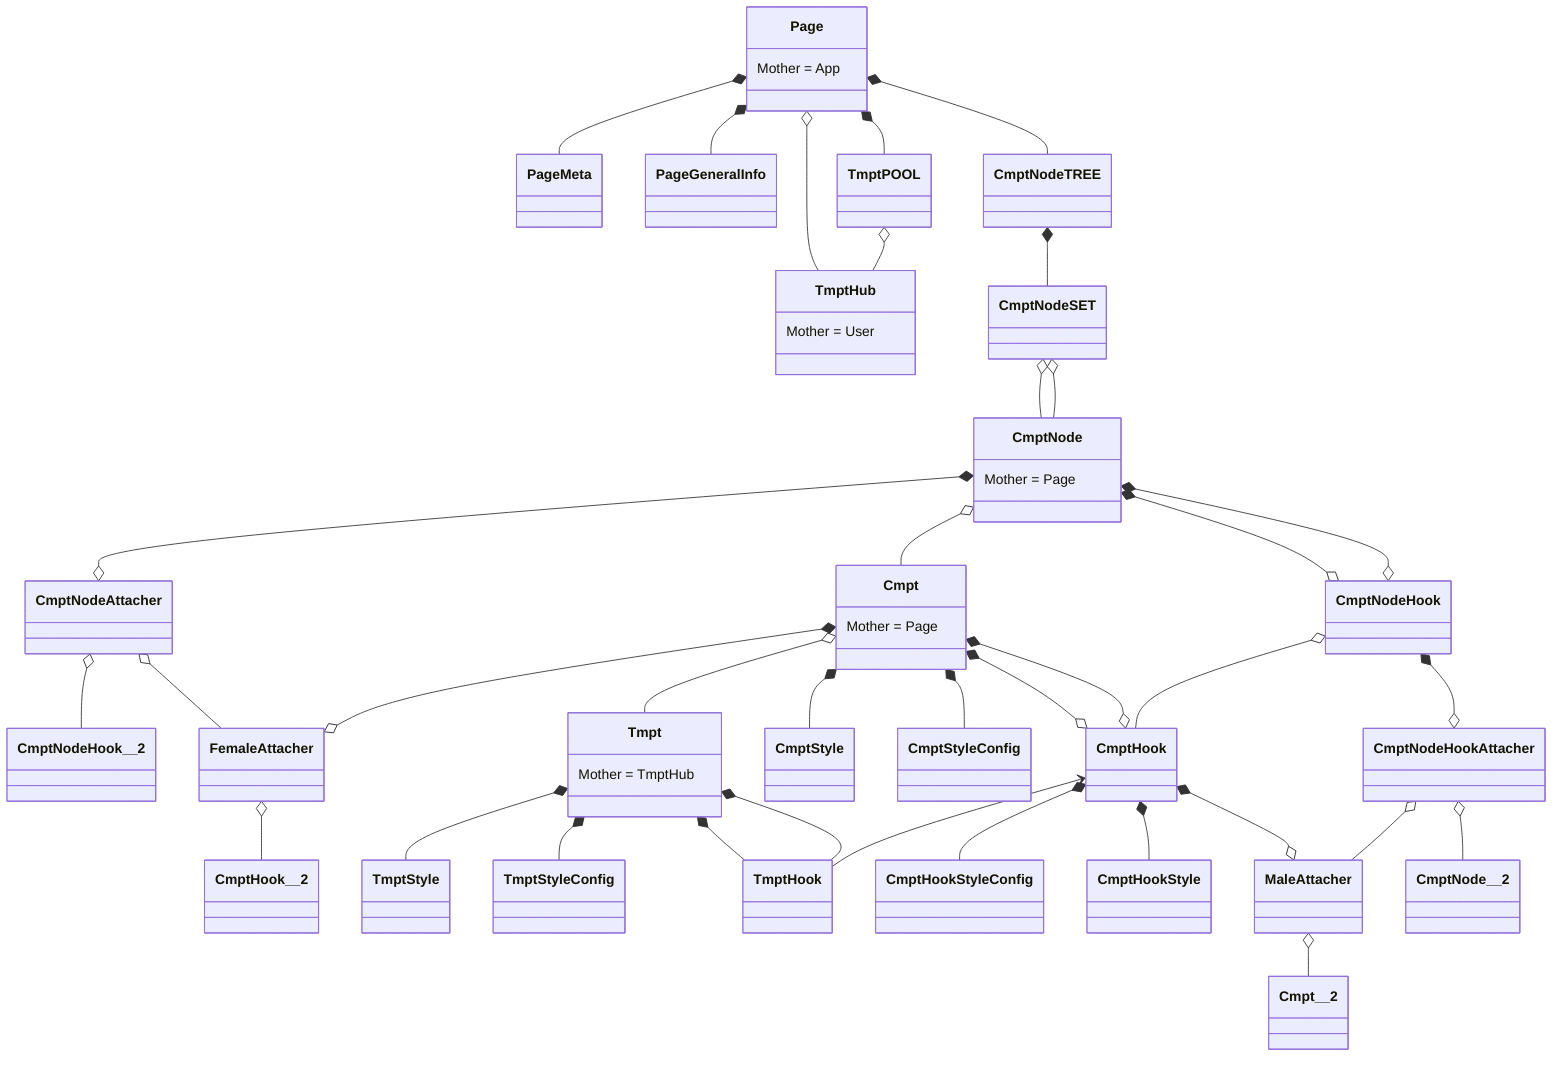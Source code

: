 classDiagram
Page *-- PageMeta
Page *-- PageGeneralInfo
TmptPOOL o-- TmptHub
Page o-- TmptHub
Page *-- TmptPOOL
Page *-- CmptNodeTREE


CmptNodeTREE *-- CmptNodeSET
CmptNodeSET o-- CmptNode
CmptNodeSET o-- CmptNode



Cmpt *--o FemaleAttacher
Cmpt o-- Tmpt

Tmpt *-- TmptStyle
Tmpt *-- TmptStyleConfig
Tmpt *-- TmptHook
Tmpt *-- TmptHook

Cmpt *-- CmptStyle
Cmpt *-- CmptStyleConfig


Cmpt *--o CmptHook
Cmpt *--o CmptHook

CmptHook <-- TmptHook

CmptHook *-- CmptHookStyleConfig
CmptHook *-- CmptHookStyle
CmptHook *--o MaleAttacher

%% CmptNode is wrapper around Cmpt
CmptNode *--o CmptNodeAttacher
CmptNode o-- Cmpt
CmptNode *--o CmptNodeHook
CmptNode *--o CmptNodeHook

CmptNodeHook o-- CmptHook
CmptNodeHook *--o CmptNodeHookAttacher


CmptNodeAttacher o-- CmptNodeHook__2
%% CmptNodeAttacher o-- Cmpt__2


CmptNodeAttacher o-- FemaleAttacher
CmptNodeHookAttacher o-- MaleAttacher
CmptNodeHookAttacher o-- CmptNode__2

FemaleAttacher o-- CmptHook__2
MaleAttacher o-- Cmpt__2


class TmptHub {
   Mother = User
}

class Page {
   Mother = App
}

class CmptNode {
   Mother = Page
}

class Cmpt {
   Mother = Page
}


class Tmpt {
   Mother = TmptHub
}